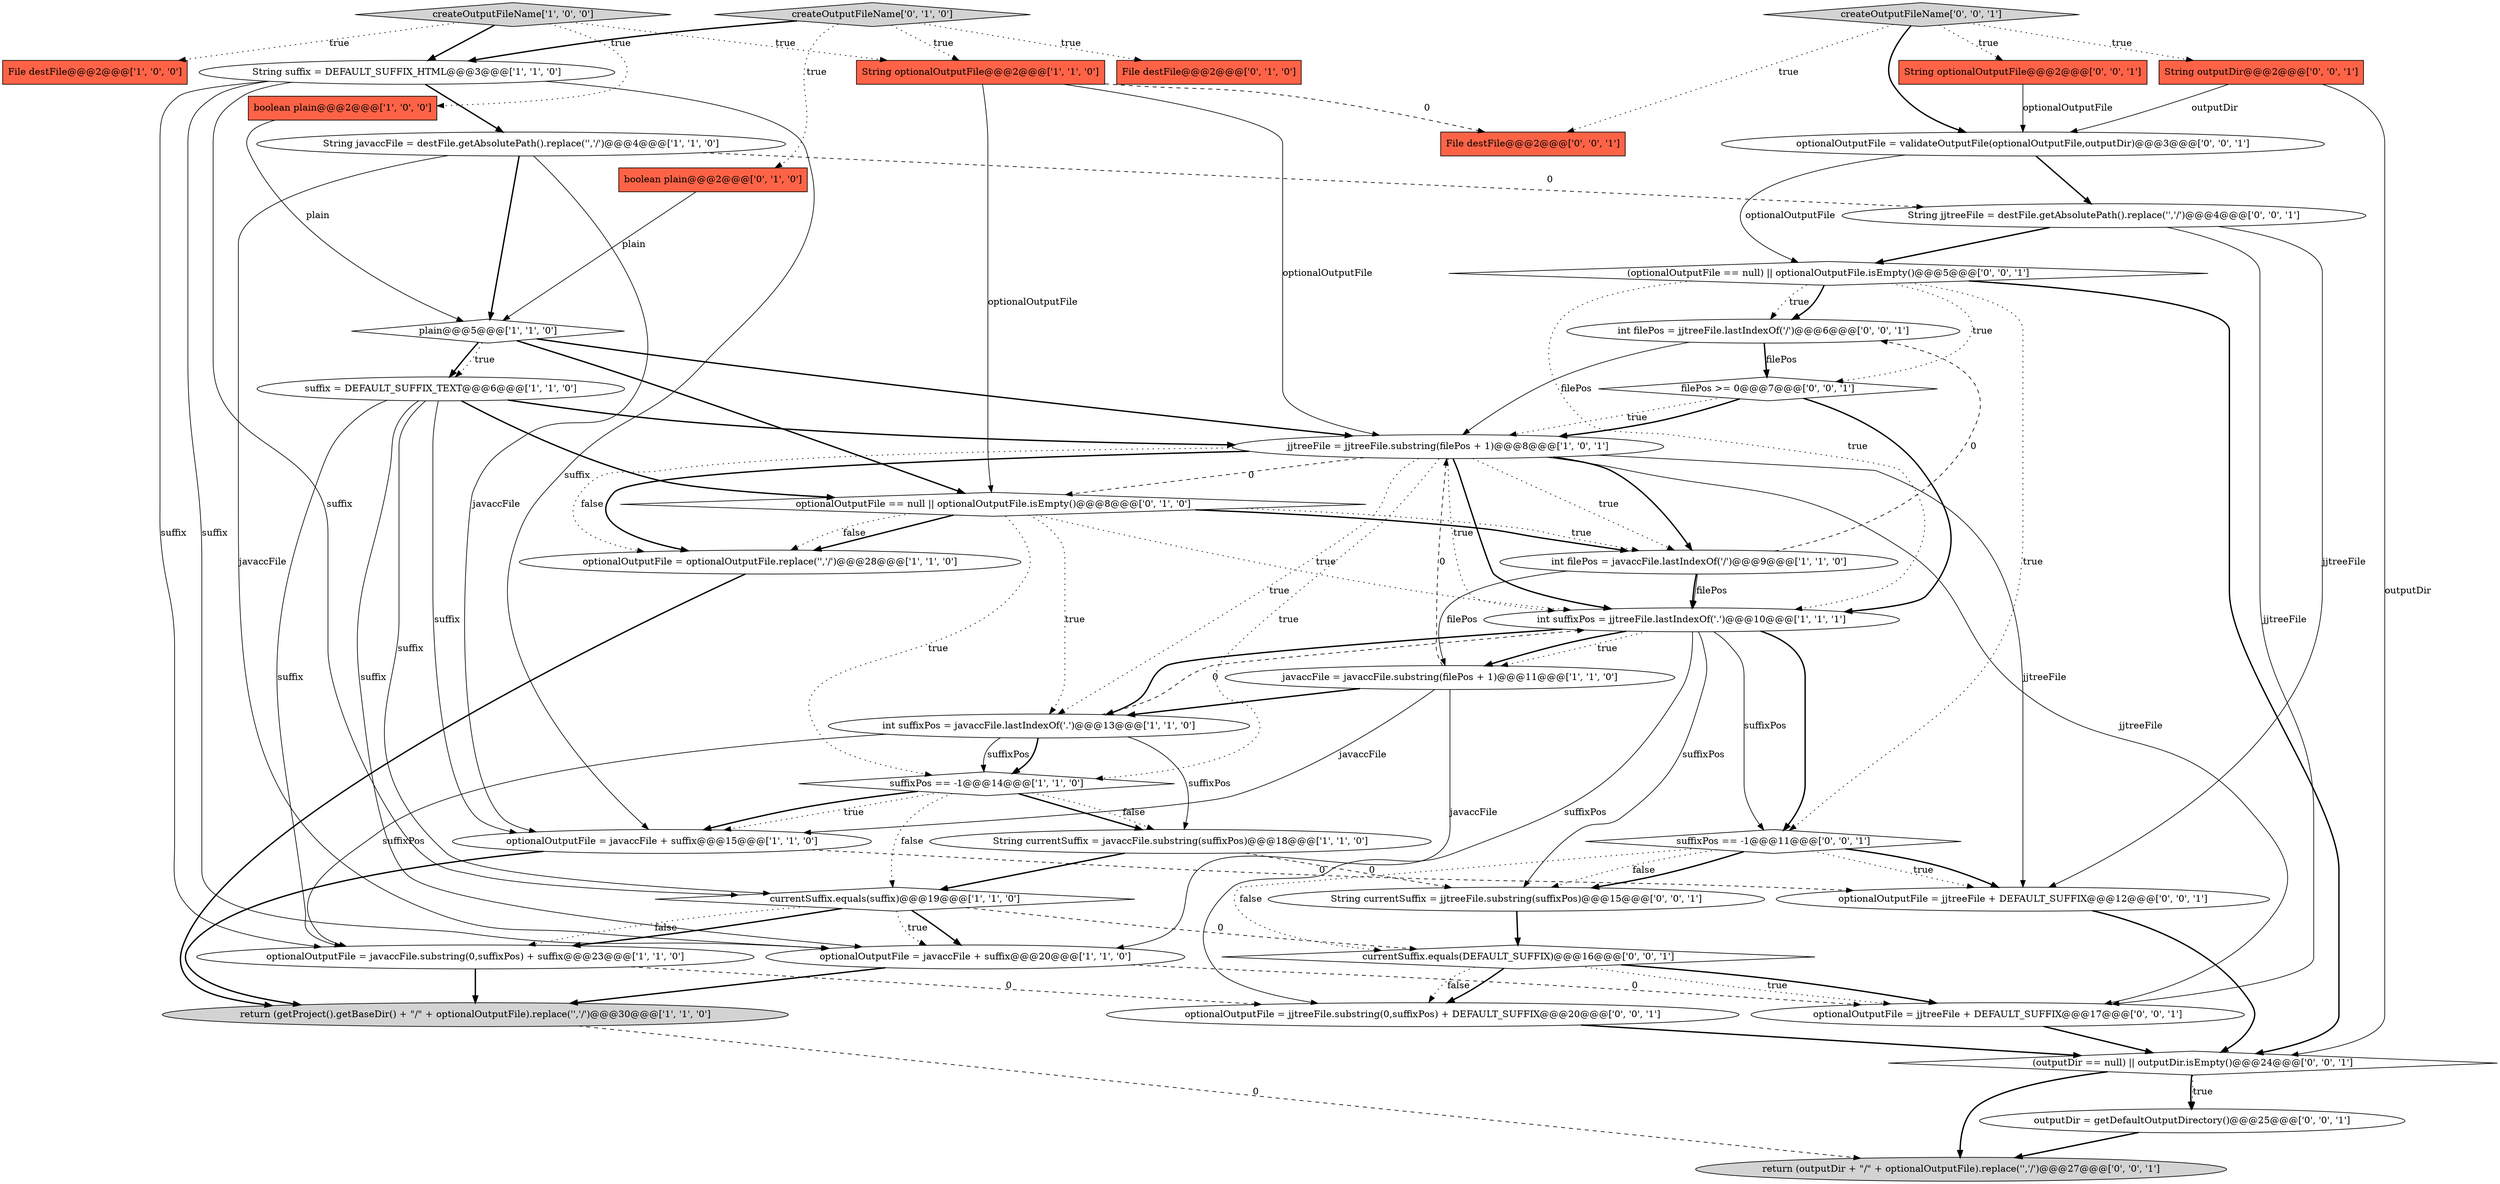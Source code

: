 digraph {
25 [style = filled, label = "optionalOutputFile = validateOutputFile(optionalOutputFile,outputDir)@@@3@@@['0', '0', '1']", fillcolor = white, shape = ellipse image = "AAA0AAABBB3BBB"];
33 [style = filled, label = "outputDir = getDefaultOutputDirectory()@@@25@@@['0', '0', '1']", fillcolor = white, shape = ellipse image = "AAA0AAABBB3BBB"];
9 [style = filled, label = "File destFile@@@2@@@['1', '0', '0']", fillcolor = tomato, shape = box image = "AAA0AAABBB1BBB"];
10 [style = filled, label = "int filePos = javaccFile.lastIndexOf('/')@@@9@@@['1', '1', '0']", fillcolor = white, shape = ellipse image = "AAA0AAABBB1BBB"];
19 [style = filled, label = "optionalOutputFile = javaccFile.substring(0,suffixPos) + suffix@@@23@@@['1', '1', '0']", fillcolor = white, shape = ellipse image = "AAA0AAABBB1BBB"];
31 [style = filled, label = "String outputDir@@@2@@@['0', '0', '1']", fillcolor = tomato, shape = box image = "AAA0AAABBB3BBB"];
11 [style = filled, label = "String optionalOutputFile@@@2@@@['1', '1', '0']", fillcolor = tomato, shape = box image = "AAA0AAABBB1BBB"];
39 [style = filled, label = "optionalOutputFile = jjtreeFile + DEFAULT_SUFFIX@@@17@@@['0', '0', '1']", fillcolor = white, shape = ellipse image = "AAA0AAABBB3BBB"];
23 [style = filled, label = "File destFile@@@2@@@['0', '1', '0']", fillcolor = tomato, shape = box image = "AAA0AAABBB2BBB"];
37 [style = filled, label = "int filePos = jjtreeFile.lastIndexOf('/')@@@6@@@['0', '0', '1']", fillcolor = white, shape = ellipse image = "AAA0AAABBB3BBB"];
6 [style = filled, label = "optionalOutputFile = javaccFile + suffix@@@20@@@['1', '1', '0']", fillcolor = white, shape = ellipse image = "AAA0AAABBB1BBB"];
42 [style = filled, label = "createOutputFileName['0', '0', '1']", fillcolor = lightgray, shape = diamond image = "AAA0AAABBB3BBB"];
21 [style = filled, label = "boolean plain@@@2@@@['0', '1', '0']", fillcolor = tomato, shape = box image = "AAA0AAABBB2BBB"];
12 [style = filled, label = "String suffix = DEFAULT_SUFFIX_HTML@@@3@@@['1', '1', '0']", fillcolor = white, shape = ellipse image = "AAA0AAABBB1BBB"];
13 [style = filled, label = "createOutputFileName['1', '0', '0']", fillcolor = lightgray, shape = diamond image = "AAA0AAABBB1BBB"];
18 [style = filled, label = "javaccFile = javaccFile.substring(filePos + 1)@@@11@@@['1', '1', '0']", fillcolor = white, shape = ellipse image = "AAA0AAABBB1BBB"];
35 [style = filled, label = "suffixPos == -1@@@11@@@['0', '0', '1']", fillcolor = white, shape = diamond image = "AAA0AAABBB3BBB"];
30 [style = filled, label = "(outputDir == null) || outputDir.isEmpty()@@@24@@@['0', '0', '1']", fillcolor = white, shape = diamond image = "AAA0AAABBB3BBB"];
0 [style = filled, label = "optionalOutputFile = optionalOutputFile.replace('\','/')@@@28@@@['1', '1', '0']", fillcolor = white, shape = ellipse image = "AAA0AAABBB1BBB"];
40 [style = filled, label = "File destFile@@@2@@@['0', '0', '1']", fillcolor = tomato, shape = box image = "AAA0AAABBB3BBB"];
2 [style = filled, label = "String javaccFile = destFile.getAbsolutePath().replace('\','/')@@@4@@@['1', '1', '0']", fillcolor = white, shape = ellipse image = "AAA0AAABBB1BBB"];
15 [style = filled, label = "suffixPos == -1@@@14@@@['1', '1', '0']", fillcolor = white, shape = diamond image = "AAA0AAABBB1BBB"];
20 [style = filled, label = "jjtreeFile = jjtreeFile.substring(filePos + 1)@@@8@@@['1', '0', '1']", fillcolor = white, shape = ellipse image = "AAA0AAABBB1BBB"];
41 [style = filled, label = "filePos >= 0@@@7@@@['0', '0', '1']", fillcolor = white, shape = diamond image = "AAA0AAABBB3BBB"];
38 [style = filled, label = "optionalOutputFile = jjtreeFile.substring(0,suffixPos) + DEFAULT_SUFFIX@@@20@@@['0', '0', '1']", fillcolor = white, shape = ellipse image = "AAA0AAABBB3BBB"];
36 [style = filled, label = "currentSuffix.equals(DEFAULT_SUFFIX)@@@16@@@['0', '0', '1']", fillcolor = white, shape = diamond image = "AAA0AAABBB3BBB"];
4 [style = filled, label = "optionalOutputFile = javaccFile + suffix@@@15@@@['1', '1', '0']", fillcolor = white, shape = ellipse image = "AAA0AAABBB1BBB"];
34 [style = filled, label = "String jjtreeFile = destFile.getAbsolutePath().replace('\','/')@@@4@@@['0', '0', '1']", fillcolor = white, shape = ellipse image = "AAA0AAABBB3BBB"];
28 [style = filled, label = "String optionalOutputFile@@@2@@@['0', '0', '1']", fillcolor = tomato, shape = box image = "AAA0AAABBB3BBB"];
8 [style = filled, label = "return (getProject().getBaseDir() + \"/\" + optionalOutputFile).replace('\','/')@@@30@@@['1', '1', '0']", fillcolor = lightgray, shape = ellipse image = "AAA0AAABBB1BBB"];
3 [style = filled, label = "int suffixPos = jjtreeFile.lastIndexOf('.')@@@10@@@['1', '1', '1']", fillcolor = white, shape = ellipse image = "AAA0AAABBB1BBB"];
17 [style = filled, label = "plain@@@5@@@['1', '1', '0']", fillcolor = white, shape = diamond image = "AAA0AAABBB1BBB"];
22 [style = filled, label = "optionalOutputFile == null || optionalOutputFile.isEmpty()@@@8@@@['0', '1', '0']", fillcolor = white, shape = diamond image = "AAA1AAABBB2BBB"];
24 [style = filled, label = "createOutputFileName['0', '1', '0']", fillcolor = lightgray, shape = diamond image = "AAA0AAABBB2BBB"];
27 [style = filled, label = "optionalOutputFile = jjtreeFile + DEFAULT_SUFFIX@@@12@@@['0', '0', '1']", fillcolor = white, shape = ellipse image = "AAA0AAABBB3BBB"];
1 [style = filled, label = "boolean plain@@@2@@@['1', '0', '0']", fillcolor = tomato, shape = box image = "AAA0AAABBB1BBB"];
7 [style = filled, label = "String currentSuffix = javaccFile.substring(suffixPos)@@@18@@@['1', '1', '0']", fillcolor = white, shape = ellipse image = "AAA0AAABBB1BBB"];
5 [style = filled, label = "currentSuffix.equals(suffix)@@@19@@@['1', '1', '0']", fillcolor = white, shape = diamond image = "AAA0AAABBB1BBB"];
16 [style = filled, label = "suffix = DEFAULT_SUFFIX_TEXT@@@6@@@['1', '1', '0']", fillcolor = white, shape = ellipse image = "AAA0AAABBB1BBB"];
29 [style = filled, label = "(optionalOutputFile == null) || optionalOutputFile.isEmpty()@@@5@@@['0', '0', '1']", fillcolor = white, shape = diamond image = "AAA0AAABBB3BBB"];
32 [style = filled, label = "return (outputDir + \"/\" + optionalOutputFile).replace('\','/')@@@27@@@['0', '0', '1']", fillcolor = lightgray, shape = ellipse image = "AAA0AAABBB3BBB"];
26 [style = filled, label = "String currentSuffix = jjtreeFile.substring(suffixPos)@@@15@@@['0', '0', '1']", fillcolor = white, shape = ellipse image = "AAA0AAABBB3BBB"];
14 [style = filled, label = "int suffixPos = javaccFile.lastIndexOf('.')@@@13@@@['1', '1', '0']", fillcolor = white, shape = ellipse image = "AAA0AAABBB1BBB"];
5->19 [style = dotted, label="false"];
14->15 [style = solid, label="suffixPos"];
4->27 [style = dashed, label="0"];
13->1 [style = dotted, label="true"];
3->35 [style = solid, label="suffixPos"];
20->10 [style = bold, label=""];
28->25 [style = solid, label="optionalOutputFile"];
20->27 [style = solid, label="jjtreeFile"];
19->8 [style = bold, label=""];
4->8 [style = bold, label=""];
0->8 [style = bold, label=""];
33->32 [style = bold, label=""];
6->8 [style = bold, label=""];
2->17 [style = bold, label=""];
10->3 [style = bold, label=""];
18->6 [style = solid, label="javaccFile"];
14->19 [style = solid, label="suffixPos"];
13->12 [style = bold, label=""];
20->10 [style = dotted, label="true"];
35->27 [style = dotted, label="true"];
42->40 [style = dotted, label="true"];
3->35 [style = bold, label=""];
21->17 [style = solid, label="plain"];
3->38 [style = solid, label="suffixPos"];
27->30 [style = bold, label=""];
42->31 [style = dotted, label="true"];
11->40 [style = dashed, label="0"];
16->19 [style = solid, label="suffix"];
16->4 [style = solid, label="suffix"];
36->38 [style = dotted, label="false"];
17->22 [style = bold, label=""];
34->29 [style = bold, label=""];
36->38 [style = bold, label=""];
20->0 [style = bold, label=""];
7->26 [style = dashed, label="0"];
34->39 [style = solid, label="jjtreeFile"];
17->16 [style = bold, label=""];
35->26 [style = bold, label=""];
39->30 [style = bold, label=""];
5->6 [style = bold, label=""];
20->14 [style = dotted, label="true"];
22->15 [style = dotted, label="true"];
10->37 [style = dashed, label="0"];
3->14 [style = bold, label=""];
12->4 [style = solid, label="suffix"];
26->36 [style = bold, label=""];
25->34 [style = bold, label=""];
2->6 [style = solid, label="javaccFile"];
25->29 [style = solid, label="optionalOutputFile"];
14->3 [style = dashed, label="0"];
3->18 [style = bold, label=""];
15->7 [style = bold, label=""];
35->36 [style = dotted, label="false"];
31->30 [style = solid, label="outputDir"];
2->4 [style = solid, label="javaccFile"];
15->4 [style = dotted, label="true"];
29->41 [style = dotted, label="true"];
24->23 [style = dotted, label="true"];
3->18 [style = dotted, label="true"];
41->3 [style = bold, label=""];
20->39 [style = solid, label="jjtreeFile"];
11->22 [style = solid, label="optionalOutputFile"];
22->10 [style = bold, label=""];
20->22 [style = dashed, label="0"];
14->7 [style = solid, label="suffixPos"];
15->7 [style = dotted, label="false"];
20->3 [style = dotted, label="true"];
5->19 [style = bold, label=""];
31->25 [style = solid, label="outputDir"];
12->5 [style = solid, label="suffix"];
37->41 [style = bold, label=""];
20->3 [style = bold, label=""];
16->5 [style = solid, label="suffix"];
17->16 [style = dotted, label="true"];
37->41 [style = solid, label="filePos"];
22->0 [style = bold, label=""];
1->17 [style = solid, label="plain"];
30->33 [style = dotted, label="true"];
12->2 [style = bold, label=""];
24->11 [style = dotted, label="true"];
15->4 [style = bold, label=""];
29->35 [style = dotted, label="true"];
13->11 [style = dotted, label="true"];
18->4 [style = solid, label="javaccFile"];
19->38 [style = dashed, label="0"];
16->22 [style = bold, label=""];
17->20 [style = bold, label=""];
13->9 [style = dotted, label="true"];
35->27 [style = bold, label=""];
30->33 [style = bold, label=""];
6->39 [style = dashed, label="0"];
8->32 [style = dashed, label="0"];
10->18 [style = solid, label="filePos"];
36->39 [style = dotted, label="true"];
30->32 [style = bold, label=""];
7->5 [style = bold, label=""];
11->20 [style = solid, label="optionalOutputFile"];
22->3 [style = dotted, label="true"];
24->12 [style = bold, label=""];
22->0 [style = dotted, label="false"];
16->6 [style = solid, label="suffix"];
37->20 [style = solid, label="filePos"];
5->36 [style = dashed, label="0"];
18->14 [style = bold, label=""];
3->26 [style = solid, label="suffixPos"];
20->0 [style = dotted, label="false"];
14->15 [style = bold, label=""];
35->26 [style = dotted, label="false"];
29->30 [style = bold, label=""];
29->37 [style = dotted, label="true"];
15->5 [style = dotted, label="false"];
29->37 [style = bold, label=""];
41->20 [style = dotted, label="true"];
10->3 [style = solid, label="filePos"];
34->27 [style = solid, label="jjtreeFile"];
24->21 [style = dotted, label="true"];
42->28 [style = dotted, label="true"];
38->30 [style = bold, label=""];
2->34 [style = dashed, label="0"];
20->15 [style = dotted, label="true"];
5->6 [style = dotted, label="true"];
12->19 [style = solid, label="suffix"];
18->20 [style = dashed, label="0"];
22->14 [style = dotted, label="true"];
16->20 [style = bold, label=""];
12->6 [style = solid, label="suffix"];
42->25 [style = bold, label=""];
41->20 [style = bold, label=""];
36->39 [style = bold, label=""];
29->3 [style = dotted, label="true"];
22->10 [style = dotted, label="true"];
}
